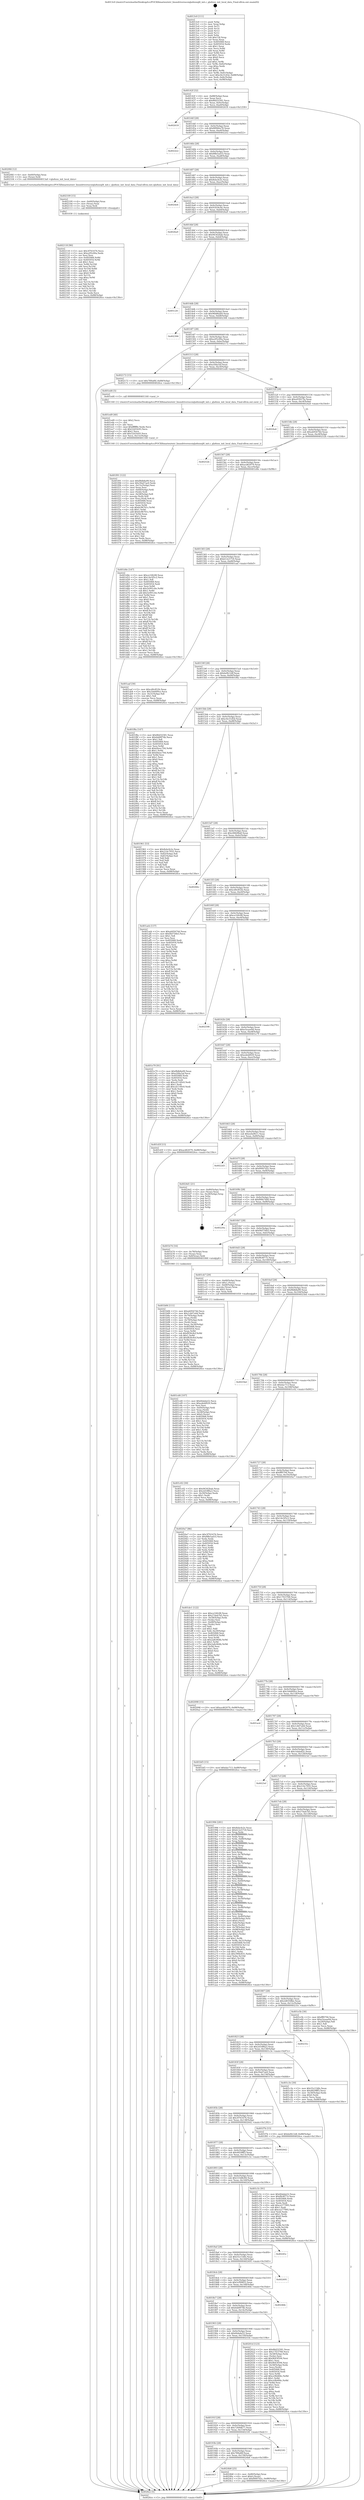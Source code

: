 digraph "0x4013c0" {
  label = "0x4013c0 (/mnt/c/Users/mathe/Desktop/tcc/POCII/binaries/extr_linuxdriversscsiqla4xxxql4_init.c_qla4xxx_init_local_data_Final-ollvm.out::main(0))"
  labelloc = "t"
  node[shape=record]

  Entry [label="",width=0.3,height=0.3,shape=circle,fillcolor=black,style=filled]
  "0x40142f" [label="{
     0x40142f [32]\l
     | [instrs]\l
     &nbsp;&nbsp;0x40142f \<+6\>: mov -0x88(%rbp),%eax\l
     &nbsp;&nbsp;0x401435 \<+2\>: mov %eax,%ecx\l
     &nbsp;&nbsp;0x401437 \<+6\>: sub $0x86d32581,%ecx\l
     &nbsp;&nbsp;0x40143d \<+6\>: mov %eax,-0x9c(%rbp)\l
     &nbsp;&nbsp;0x401443 \<+6\>: mov %ecx,-0xa0(%rbp)\l
     &nbsp;&nbsp;0x401449 \<+6\>: je 0000000000402618 \<main+0x1258\>\l
  }"]
  "0x402618" [label="{
     0x402618\l
  }", style=dashed]
  "0x40144f" [label="{
     0x40144f [28]\l
     | [instrs]\l
     &nbsp;&nbsp;0x40144f \<+5\>: jmp 0000000000401454 \<main+0x94\>\l
     &nbsp;&nbsp;0x401454 \<+6\>: mov -0x9c(%rbp),%eax\l
     &nbsp;&nbsp;0x40145a \<+5\>: sub $0x88966a78,%eax\l
     &nbsp;&nbsp;0x40145f \<+6\>: mov %eax,-0xa4(%rbp)\l
     &nbsp;&nbsp;0x401465 \<+6\>: je 00000000004022e2 \<main+0xf22\>\l
  }"]
  Exit [label="",width=0.3,height=0.3,shape=circle,fillcolor=black,style=filled,peripheries=2]
  "0x4022e2" [label="{
     0x4022e2\l
  }", style=dashed]
  "0x40146b" [label="{
     0x40146b [28]\l
     | [instrs]\l
     &nbsp;&nbsp;0x40146b \<+5\>: jmp 0000000000401470 \<main+0xb0\>\l
     &nbsp;&nbsp;0x401470 \<+6\>: mov -0x9c(%rbp),%eax\l
     &nbsp;&nbsp;0x401476 \<+5\>: sub $0x88b5ad33,%eax\l
     &nbsp;&nbsp;0x40147b \<+6\>: mov %eax,-0xa8(%rbp)\l
     &nbsp;&nbsp;0x401481 \<+6\>: je 00000000004020fd \<main+0xd3d\>\l
  }"]
  "0x401957" [label="{
     0x401957\l
  }", style=dashed]
  "0x4020fd" [label="{
     0x4020fd [12]\l
     | [instrs]\l
     &nbsp;&nbsp;0x4020fd \<+4\>: mov -0x60(%rbp),%rax\l
     &nbsp;&nbsp;0x402101 \<+3\>: mov (%rax),%rdi\l
     &nbsp;&nbsp;0x402104 \<+5\>: call 00000000004013a0 \<qla4xxx_init_local_data\>\l
     | [calls]\l
     &nbsp;&nbsp;0x4013a0 \{1\} (/mnt/c/Users/mathe/Desktop/tcc/POCII/binaries/extr_linuxdriversscsiqla4xxxql4_init.c_qla4xxx_init_local_data_Final-ollvm.out::qla4xxx_init_local_data)\l
  }"]
  "0x401487" [label="{
     0x401487 [28]\l
     | [instrs]\l
     &nbsp;&nbsp;0x401487 \<+5\>: jmp 000000000040148c \<main+0xcc\>\l
     &nbsp;&nbsp;0x40148c \<+6\>: mov -0x9c(%rbp),%eax\l
     &nbsp;&nbsp;0x401492 \<+5\>: sub $0x8ebcfe2e,%eax\l
     &nbsp;&nbsp;0x401497 \<+6\>: mov %eax,-0xac(%rbp)\l
     &nbsp;&nbsp;0x40149d \<+6\>: je 00000000004024e6 \<main+0x1126\>\l
  }"]
  "0x4024b8" [label="{
     0x4024b8 [25]\l
     | [instrs]\l
     &nbsp;&nbsp;0x4024b8 \<+4\>: mov -0x80(%rbp),%rax\l
     &nbsp;&nbsp;0x4024bc \<+6\>: movl $0x0,(%rax)\l
     &nbsp;&nbsp;0x4024c2 \<+10\>: movl $0xf0007d2c,-0x88(%rbp)\l
     &nbsp;&nbsp;0x4024cc \<+5\>: jmp 00000000004026ce \<main+0x130e\>\l
  }"]
  "0x4024e6" [label="{
     0x4024e6\l
  }", style=dashed]
  "0x4014a3" [label="{
     0x4014a3 [28]\l
     | [instrs]\l
     &nbsp;&nbsp;0x4014a3 \<+5\>: jmp 00000000004014a8 \<main+0xe8\>\l
     &nbsp;&nbsp;0x4014a8 \<+6\>: mov -0x9c(%rbp),%eax\l
     &nbsp;&nbsp;0x4014ae \<+5\>: sub $0x91834c4e,%eax\l
     &nbsp;&nbsp;0x4014b3 \<+6\>: mov %eax,-0xb0(%rbp)\l
     &nbsp;&nbsp;0x4014b9 \<+6\>: je 00000000004026a9 \<main+0x12e9\>\l
  }"]
  "0x40193b" [label="{
     0x40193b [28]\l
     | [instrs]\l
     &nbsp;&nbsp;0x40193b \<+5\>: jmp 0000000000401940 \<main+0x580\>\l
     &nbsp;&nbsp;0x401940 \<+6\>: mov -0x9c(%rbp),%eax\l
     &nbsp;&nbsp;0x401946 \<+5\>: sub $0x7f0faf6f,%eax\l
     &nbsp;&nbsp;0x40194b \<+6\>: mov %eax,-0x158(%rbp)\l
     &nbsp;&nbsp;0x401951 \<+6\>: je 00000000004024b8 \<main+0x10f8\>\l
  }"]
  "0x4026a9" [label="{
     0x4026a9\l
  }", style=dashed]
  "0x4014bf" [label="{
     0x4014bf [28]\l
     | [instrs]\l
     &nbsp;&nbsp;0x4014bf \<+5\>: jmp 00000000004014c4 \<main+0x104\>\l
     &nbsp;&nbsp;0x4014c4 \<+6\>: mov -0x9c(%rbp),%eax\l
     &nbsp;&nbsp;0x4014ca \<+5\>: sub $0x94342bab,%eax\l
     &nbsp;&nbsp;0x4014cf \<+6\>: mov %eax,-0xb4(%rbp)\l
     &nbsp;&nbsp;0x4014d5 \<+6\>: je 0000000000401c20 \<main+0x860\>\l
  }"]
  "0x402181" [label="{
     0x402181\l
  }", style=dashed]
  "0x401c20" [label="{
     0x401c20\l
  }", style=dashed]
  "0x4014db" [label="{
     0x4014db [28]\l
     | [instrs]\l
     &nbsp;&nbsp;0x4014db \<+5\>: jmp 00000000004014e0 \<main+0x120\>\l
     &nbsp;&nbsp;0x4014e0 \<+6\>: mov -0x9c(%rbp),%eax\l
     &nbsp;&nbsp;0x4014e6 \<+5\>: sub $0x96b86ab9,%eax\l
     &nbsp;&nbsp;0x4014eb \<+6\>: mov %eax,-0xb8(%rbp)\l
     &nbsp;&nbsp;0x4014f1 \<+6\>: je 0000000000402306 \<main+0xf46\>\l
  }"]
  "0x40191f" [label="{
     0x40191f [28]\l
     | [instrs]\l
     &nbsp;&nbsp;0x40191f \<+5\>: jmp 0000000000401924 \<main+0x564\>\l
     &nbsp;&nbsp;0x401924 \<+6\>: mov -0x9c(%rbp),%eax\l
     &nbsp;&nbsp;0x40192a \<+5\>: sub $0x7269db77,%eax\l
     &nbsp;&nbsp;0x40192f \<+6\>: mov %eax,-0x154(%rbp)\l
     &nbsp;&nbsp;0x401935 \<+6\>: je 0000000000402181 \<main+0xdc1\>\l
  }"]
  "0x402306" [label="{
     0x402306\l
  }", style=dashed]
  "0x4014f7" [label="{
     0x4014f7 [28]\l
     | [instrs]\l
     &nbsp;&nbsp;0x4014f7 \<+5\>: jmp 00000000004014fc \<main+0x13c\>\l
     &nbsp;&nbsp;0x4014fc \<+6\>: mov -0x9c(%rbp),%eax\l
     &nbsp;&nbsp;0x401502 \<+5\>: sub $0xa2f5c00a,%eax\l
     &nbsp;&nbsp;0x401507 \<+6\>: mov %eax,-0xbc(%rbp)\l
     &nbsp;&nbsp;0x40150d \<+6\>: je 0000000000402172 \<main+0xdb2\>\l
  }"]
  "0x40255b" [label="{
     0x40255b\l
  }", style=dashed]
  "0x402172" [label="{
     0x402172 [15]\l
     | [instrs]\l
     &nbsp;&nbsp;0x402172 \<+10\>: movl $0x7f0faf6f,-0x88(%rbp)\l
     &nbsp;&nbsp;0x40217c \<+5\>: jmp 00000000004026ce \<main+0x130e\>\l
  }"]
  "0x401513" [label="{
     0x401513 [28]\l
     | [instrs]\l
     &nbsp;&nbsp;0x401513 \<+5\>: jmp 0000000000401518 \<main+0x158\>\l
     &nbsp;&nbsp;0x401518 \<+6\>: mov -0x9c(%rbp),%eax\l
     &nbsp;&nbsp;0x40151e \<+5\>: sub $0xa5fda3af,%eax\l
     &nbsp;&nbsp;0x401523 \<+6\>: mov %eax,-0xc0(%rbp)\l
     &nbsp;&nbsp;0x401529 \<+6\>: je 0000000000401ed4 \<main+0xb14\>\l
  }"]
  "0x402118" [label="{
     0x402118 [90]\l
     | [instrs]\l
     &nbsp;&nbsp;0x402118 \<+5\>: mov $0x3f761676,%ecx\l
     &nbsp;&nbsp;0x40211d \<+5\>: mov $0xa2f5c00a,%edx\l
     &nbsp;&nbsp;0x402122 \<+2\>: xor %esi,%esi\l
     &nbsp;&nbsp;0x402124 \<+8\>: mov 0x405068,%r8d\l
     &nbsp;&nbsp;0x40212c \<+8\>: mov 0x405054,%r9d\l
     &nbsp;&nbsp;0x402134 \<+3\>: sub $0x1,%esi\l
     &nbsp;&nbsp;0x402137 \<+3\>: mov %r8d,%r10d\l
     &nbsp;&nbsp;0x40213a \<+3\>: add %esi,%r10d\l
     &nbsp;&nbsp;0x40213d \<+4\>: imul %r10d,%r8d\l
     &nbsp;&nbsp;0x402141 \<+4\>: and $0x1,%r8d\l
     &nbsp;&nbsp;0x402145 \<+4\>: cmp $0x0,%r8d\l
     &nbsp;&nbsp;0x402149 \<+4\>: sete %r11b\l
     &nbsp;&nbsp;0x40214d \<+4\>: cmp $0xa,%r9d\l
     &nbsp;&nbsp;0x402151 \<+3\>: setl %bl\l
     &nbsp;&nbsp;0x402154 \<+3\>: mov %r11b,%r14b\l
     &nbsp;&nbsp;0x402157 \<+3\>: and %bl,%r14b\l
     &nbsp;&nbsp;0x40215a \<+3\>: xor %bl,%r11b\l
     &nbsp;&nbsp;0x40215d \<+3\>: or %r11b,%r14b\l
     &nbsp;&nbsp;0x402160 \<+4\>: test $0x1,%r14b\l
     &nbsp;&nbsp;0x402164 \<+3\>: cmovne %edx,%ecx\l
     &nbsp;&nbsp;0x402167 \<+6\>: mov %ecx,-0x88(%rbp)\l
     &nbsp;&nbsp;0x40216d \<+5\>: jmp 00000000004026ce \<main+0x130e\>\l
  }"]
  "0x401ed4" [label="{
     0x401ed4 [5]\l
     | [instrs]\l
     &nbsp;&nbsp;0x401ed4 \<+5\>: call 0000000000401160 \<next_i\>\l
     | [calls]\l
     &nbsp;&nbsp;0x401160 \{1\} (/mnt/c/Users/mathe/Desktop/tcc/POCII/binaries/extr_linuxdriversscsiqla4xxxql4_init.c_qla4xxx_init_local_data_Final-ollvm.out::next_i)\l
  }"]
  "0x40152f" [label="{
     0x40152f [28]\l
     | [instrs]\l
     &nbsp;&nbsp;0x40152f \<+5\>: jmp 0000000000401534 \<main+0x174\>\l
     &nbsp;&nbsp;0x401534 \<+6\>: mov -0x9c(%rbp),%eax\l
     &nbsp;&nbsp;0x40153a \<+5\>: sub $0xa93927fa,%eax\l
     &nbsp;&nbsp;0x40153f \<+6\>: mov %eax,-0xc4(%rbp)\l
     &nbsp;&nbsp;0x401545 \<+6\>: je 00000000004024a4 \<main+0x10e4\>\l
  }"]
  "0x402109" [label="{
     0x402109 [15]\l
     | [instrs]\l
     &nbsp;&nbsp;0x402109 \<+4\>: mov -0x60(%rbp),%rax\l
     &nbsp;&nbsp;0x40210d \<+3\>: mov (%rax),%rax\l
     &nbsp;&nbsp;0x402110 \<+3\>: mov %rax,%rdi\l
     &nbsp;&nbsp;0x402113 \<+5\>: call 0000000000401030 \<free@plt\>\l
     | [calls]\l
     &nbsp;&nbsp;0x401030 \{1\} (unknown)\l
  }"]
  "0x4024a4" [label="{
     0x4024a4\l
  }", style=dashed]
  "0x40154b" [label="{
     0x40154b [28]\l
     | [instrs]\l
     &nbsp;&nbsp;0x40154b \<+5\>: jmp 0000000000401550 \<main+0x190\>\l
     &nbsp;&nbsp;0x401550 \<+6\>: mov -0x9c(%rbp),%eax\l
     &nbsp;&nbsp;0x401556 \<+5\>: sub $0xab95674d,%eax\l
     &nbsp;&nbsp;0x40155b \<+6\>: mov %eax,-0xc8(%rbp)\l
     &nbsp;&nbsp;0x401561 \<+6\>: je 000000000040252b \<main+0x116b\>\l
  }"]
  "0x401903" [label="{
     0x401903 [28]\l
     | [instrs]\l
     &nbsp;&nbsp;0x401903 \<+5\>: jmp 0000000000401908 \<main+0x548\>\l
     &nbsp;&nbsp;0x401908 \<+6\>: mov -0x9c(%rbp),%eax\l
     &nbsp;&nbsp;0x40190e \<+5\>: sub $0x6fabda52,%eax\l
     &nbsp;&nbsp;0x401913 \<+6\>: mov %eax,-0x150(%rbp)\l
     &nbsp;&nbsp;0x401919 \<+6\>: je 000000000040255b \<main+0x119b\>\l
  }"]
  "0x40252b" [label="{
     0x40252b\l
  }", style=dashed]
  "0x401567" [label="{
     0x401567 [28]\l
     | [instrs]\l
     &nbsp;&nbsp;0x401567 \<+5\>: jmp 000000000040156c \<main+0x1ac\>\l
     &nbsp;&nbsp;0x40156c \<+6\>: mov -0x9c(%rbp),%eax\l
     &nbsp;&nbsp;0x401572 \<+5\>: sub $0xacd62079,%eax\l
     &nbsp;&nbsp;0x401577 \<+6\>: mov %eax,-0xcc(%rbp)\l
     &nbsp;&nbsp;0x40157d \<+6\>: je 0000000000401d4e \<main+0x98e\>\l
  }"]
  "0x40201d" [label="{
     0x40201d [123]\l
     | [instrs]\l
     &nbsp;&nbsp;0x40201d \<+5\>: mov $0x86d32581,%eax\l
     &nbsp;&nbsp;0x402022 \<+5\>: mov $0x17f23768,%ecx\l
     &nbsp;&nbsp;0x402027 \<+4\>: mov -0x58(%rbp),%rdx\l
     &nbsp;&nbsp;0x40202b \<+2\>: mov (%rdx),%esi\l
     &nbsp;&nbsp;0x40202d \<+6\>: add $0x9643f594,%esi\l
     &nbsp;&nbsp;0x402033 \<+3\>: add $0x1,%esi\l
     &nbsp;&nbsp;0x402036 \<+6\>: sub $0x9643f594,%esi\l
     &nbsp;&nbsp;0x40203c \<+4\>: mov -0x58(%rbp),%rdx\l
     &nbsp;&nbsp;0x402040 \<+2\>: mov %esi,(%rdx)\l
     &nbsp;&nbsp;0x402042 \<+7\>: mov 0x405068,%esi\l
     &nbsp;&nbsp;0x402049 \<+7\>: mov 0x405054,%edi\l
     &nbsp;&nbsp;0x402050 \<+3\>: mov %esi,%r8d\l
     &nbsp;&nbsp;0x402053 \<+7\>: add $0xce9b484c,%r8d\l
     &nbsp;&nbsp;0x40205a \<+4\>: sub $0x1,%r8d\l
     &nbsp;&nbsp;0x40205e \<+7\>: sub $0xce9b484c,%r8d\l
     &nbsp;&nbsp;0x402065 \<+4\>: imul %r8d,%esi\l
     &nbsp;&nbsp;0x402069 \<+3\>: and $0x1,%esi\l
     &nbsp;&nbsp;0x40206c \<+3\>: cmp $0x0,%esi\l
     &nbsp;&nbsp;0x40206f \<+4\>: sete %r9b\l
     &nbsp;&nbsp;0x402073 \<+3\>: cmp $0xa,%edi\l
     &nbsp;&nbsp;0x402076 \<+4\>: setl %r10b\l
     &nbsp;&nbsp;0x40207a \<+3\>: mov %r9b,%r11b\l
     &nbsp;&nbsp;0x40207d \<+3\>: and %r10b,%r11b\l
     &nbsp;&nbsp;0x402080 \<+3\>: xor %r10b,%r9b\l
     &nbsp;&nbsp;0x402083 \<+3\>: or %r9b,%r11b\l
     &nbsp;&nbsp;0x402086 \<+4\>: test $0x1,%r11b\l
     &nbsp;&nbsp;0x40208a \<+3\>: cmovne %ecx,%eax\l
     &nbsp;&nbsp;0x40208d \<+6\>: mov %eax,-0x88(%rbp)\l
     &nbsp;&nbsp;0x402093 \<+5\>: jmp 00000000004026ce \<main+0x130e\>\l
  }"]
  "0x401d4e" [label="{
     0x401d4e [147]\l
     | [instrs]\l
     &nbsp;&nbsp;0x401d4e \<+5\>: mov $0xce16fc08,%eax\l
     &nbsp;&nbsp;0x401d53 \<+5\>: mov $0x14e5f5c2,%ecx\l
     &nbsp;&nbsp;0x401d58 \<+2\>: mov $0x1,%dl\l
     &nbsp;&nbsp;0x401d5a \<+7\>: mov 0x405068,%esi\l
     &nbsp;&nbsp;0x401d61 \<+7\>: mov 0x405054,%edi\l
     &nbsp;&nbsp;0x401d68 \<+3\>: mov %esi,%r8d\l
     &nbsp;&nbsp;0x401d6b \<+7\>: sub $0x5e991c6e,%r8d\l
     &nbsp;&nbsp;0x401d72 \<+4\>: sub $0x1,%r8d\l
     &nbsp;&nbsp;0x401d76 \<+7\>: add $0x5e991c6e,%r8d\l
     &nbsp;&nbsp;0x401d7d \<+4\>: imul %r8d,%esi\l
     &nbsp;&nbsp;0x401d81 \<+3\>: and $0x1,%esi\l
     &nbsp;&nbsp;0x401d84 \<+3\>: cmp $0x0,%esi\l
     &nbsp;&nbsp;0x401d87 \<+4\>: sete %r9b\l
     &nbsp;&nbsp;0x401d8b \<+3\>: cmp $0xa,%edi\l
     &nbsp;&nbsp;0x401d8e \<+4\>: setl %r10b\l
     &nbsp;&nbsp;0x401d92 \<+3\>: mov %r9b,%r11b\l
     &nbsp;&nbsp;0x401d95 \<+4\>: xor $0xff,%r11b\l
     &nbsp;&nbsp;0x401d99 \<+3\>: mov %r10b,%bl\l
     &nbsp;&nbsp;0x401d9c \<+3\>: xor $0xff,%bl\l
     &nbsp;&nbsp;0x401d9f \<+3\>: xor $0x1,%dl\l
     &nbsp;&nbsp;0x401da2 \<+3\>: mov %r11b,%r14b\l
     &nbsp;&nbsp;0x401da5 \<+4\>: and $0xff,%r14b\l
     &nbsp;&nbsp;0x401da9 \<+3\>: and %dl,%r9b\l
     &nbsp;&nbsp;0x401dac \<+3\>: mov %bl,%r15b\l
     &nbsp;&nbsp;0x401daf \<+4\>: and $0xff,%r15b\l
     &nbsp;&nbsp;0x401db3 \<+3\>: and %dl,%r10b\l
     &nbsp;&nbsp;0x401db6 \<+3\>: or %r9b,%r14b\l
     &nbsp;&nbsp;0x401db9 \<+3\>: or %r10b,%r15b\l
     &nbsp;&nbsp;0x401dbc \<+3\>: xor %r15b,%r14b\l
     &nbsp;&nbsp;0x401dbf \<+3\>: or %bl,%r11b\l
     &nbsp;&nbsp;0x401dc2 \<+4\>: xor $0xff,%r11b\l
     &nbsp;&nbsp;0x401dc6 \<+3\>: or $0x1,%dl\l
     &nbsp;&nbsp;0x401dc9 \<+3\>: and %dl,%r11b\l
     &nbsp;&nbsp;0x401dcc \<+3\>: or %r11b,%r14b\l
     &nbsp;&nbsp;0x401dcf \<+4\>: test $0x1,%r14b\l
     &nbsp;&nbsp;0x401dd3 \<+3\>: cmovne %ecx,%eax\l
     &nbsp;&nbsp;0x401dd6 \<+6\>: mov %eax,-0x88(%rbp)\l
     &nbsp;&nbsp;0x401ddc \<+5\>: jmp 00000000004026ce \<main+0x130e\>\l
  }"]
  "0x401583" [label="{
     0x401583 [28]\l
     | [instrs]\l
     &nbsp;&nbsp;0x401583 \<+5\>: jmp 0000000000401588 \<main+0x1c8\>\l
     &nbsp;&nbsp;0x401588 \<+6\>: mov -0x9c(%rbp),%eax\l
     &nbsp;&nbsp;0x40158e \<+5\>: sub $0xb12e5718,%eax\l
     &nbsp;&nbsp;0x401593 \<+6\>: mov %eax,-0xd0(%rbp)\l
     &nbsp;&nbsp;0x401599 \<+6\>: je 0000000000401aaf \<main+0x6ef\>\l
  }"]
  "0x4018e7" [label="{
     0x4018e7 [28]\l
     | [instrs]\l
     &nbsp;&nbsp;0x4018e7 \<+5\>: jmp 00000000004018ec \<main+0x52c\>\l
     &nbsp;&nbsp;0x4018ec \<+6\>: mov -0x9c(%rbp),%eax\l
     &nbsp;&nbsp;0x4018f2 \<+5\>: sub $0x6dd9f74b,%eax\l
     &nbsp;&nbsp;0x4018f7 \<+6\>: mov %eax,-0x14c(%rbp)\l
     &nbsp;&nbsp;0x4018fd \<+6\>: je 000000000040201d \<main+0xc5d\>\l
  }"]
  "0x401aaf" [label="{
     0x401aaf [30]\l
     | [instrs]\l
     &nbsp;&nbsp;0x401aaf \<+5\>: mov $0xcd0c852b,%eax\l
     &nbsp;&nbsp;0x401ab4 \<+5\>: mov $0x1b4d09ce,%ecx\l
     &nbsp;&nbsp;0x401ab9 \<+3\>: mov -0x31(%rbp),%dl\l
     &nbsp;&nbsp;0x401abc \<+3\>: test $0x1,%dl\l
     &nbsp;&nbsp;0x401abf \<+3\>: cmovne %ecx,%eax\l
     &nbsp;&nbsp;0x401ac2 \<+6\>: mov %eax,-0x88(%rbp)\l
     &nbsp;&nbsp;0x401ac8 \<+5\>: jmp 00000000004026ce \<main+0x130e\>\l
  }"]
  "0x40159f" [label="{
     0x40159f [28]\l
     | [instrs]\l
     &nbsp;&nbsp;0x40159f \<+5\>: jmp 00000000004015a4 \<main+0x1e4\>\l
     &nbsp;&nbsp;0x4015a4 \<+6\>: mov -0x9c(%rbp),%eax\l
     &nbsp;&nbsp;0x4015aa \<+5\>: sub $0xbefb12df,%eax\l
     &nbsp;&nbsp;0x4015af \<+6\>: mov %eax,-0xd4(%rbp)\l
     &nbsp;&nbsp;0x4015b5 \<+6\>: je 0000000000401f8a \<main+0xbca\>\l
  }"]
  "0x40246b" [label="{
     0x40246b\l
  }", style=dashed]
  "0x401f8a" [label="{
     0x401f8a [147]\l
     | [instrs]\l
     &nbsp;&nbsp;0x401f8a \<+5\>: mov $0x86d32581,%eax\l
     &nbsp;&nbsp;0x401f8f \<+5\>: mov $0x6dd9f74b,%ecx\l
     &nbsp;&nbsp;0x401f94 \<+2\>: mov $0x1,%dl\l
     &nbsp;&nbsp;0x401f96 \<+7\>: mov 0x405068,%esi\l
     &nbsp;&nbsp;0x401f9d \<+7\>: mov 0x405054,%edi\l
     &nbsp;&nbsp;0x401fa4 \<+3\>: mov %esi,%r8d\l
     &nbsp;&nbsp;0x401fa7 \<+7\>: sub $0x64eec704,%r8d\l
     &nbsp;&nbsp;0x401fae \<+4\>: sub $0x1,%r8d\l
     &nbsp;&nbsp;0x401fb2 \<+7\>: add $0x64eec704,%r8d\l
     &nbsp;&nbsp;0x401fb9 \<+4\>: imul %r8d,%esi\l
     &nbsp;&nbsp;0x401fbd \<+3\>: and $0x1,%esi\l
     &nbsp;&nbsp;0x401fc0 \<+3\>: cmp $0x0,%esi\l
     &nbsp;&nbsp;0x401fc3 \<+4\>: sete %r9b\l
     &nbsp;&nbsp;0x401fc7 \<+3\>: cmp $0xa,%edi\l
     &nbsp;&nbsp;0x401fca \<+4\>: setl %r10b\l
     &nbsp;&nbsp;0x401fce \<+3\>: mov %r9b,%r11b\l
     &nbsp;&nbsp;0x401fd1 \<+4\>: xor $0xff,%r11b\l
     &nbsp;&nbsp;0x401fd5 \<+3\>: mov %r10b,%bl\l
     &nbsp;&nbsp;0x401fd8 \<+3\>: xor $0xff,%bl\l
     &nbsp;&nbsp;0x401fdb \<+3\>: xor $0x1,%dl\l
     &nbsp;&nbsp;0x401fde \<+3\>: mov %r11b,%r14b\l
     &nbsp;&nbsp;0x401fe1 \<+4\>: and $0xff,%r14b\l
     &nbsp;&nbsp;0x401fe5 \<+3\>: and %dl,%r9b\l
     &nbsp;&nbsp;0x401fe8 \<+3\>: mov %bl,%r15b\l
     &nbsp;&nbsp;0x401feb \<+4\>: and $0xff,%r15b\l
     &nbsp;&nbsp;0x401fef \<+3\>: and %dl,%r10b\l
     &nbsp;&nbsp;0x401ff2 \<+3\>: or %r9b,%r14b\l
     &nbsp;&nbsp;0x401ff5 \<+3\>: or %r10b,%r15b\l
     &nbsp;&nbsp;0x401ff8 \<+3\>: xor %r15b,%r14b\l
     &nbsp;&nbsp;0x401ffb \<+3\>: or %bl,%r11b\l
     &nbsp;&nbsp;0x401ffe \<+4\>: xor $0xff,%r11b\l
     &nbsp;&nbsp;0x402002 \<+3\>: or $0x1,%dl\l
     &nbsp;&nbsp;0x402005 \<+3\>: and %dl,%r11b\l
     &nbsp;&nbsp;0x402008 \<+3\>: or %r11b,%r14b\l
     &nbsp;&nbsp;0x40200b \<+4\>: test $0x1,%r14b\l
     &nbsp;&nbsp;0x40200f \<+3\>: cmovne %ecx,%eax\l
     &nbsp;&nbsp;0x402012 \<+6\>: mov %eax,-0x88(%rbp)\l
     &nbsp;&nbsp;0x402018 \<+5\>: jmp 00000000004026ce \<main+0x130e\>\l
  }"]
  "0x4015bb" [label="{
     0x4015bb [28]\l
     | [instrs]\l
     &nbsp;&nbsp;0x4015bb \<+5\>: jmp 00000000004015c0 \<main+0x200\>\l
     &nbsp;&nbsp;0x4015c0 \<+6\>: mov -0x9c(%rbp),%eax\l
     &nbsp;&nbsp;0x4015c6 \<+5\>: sub $0xc0e31d5d,%eax\l
     &nbsp;&nbsp;0x4015cb \<+6\>: mov %eax,-0xd8(%rbp)\l
     &nbsp;&nbsp;0x4015d1 \<+6\>: je 0000000000401961 \<main+0x5a1\>\l
  }"]
  "0x4018cb" [label="{
     0x4018cb [28]\l
     | [instrs]\l
     &nbsp;&nbsp;0x4018cb \<+5\>: jmp 00000000004018d0 \<main+0x510\>\l
     &nbsp;&nbsp;0x4018d0 \<+6\>: mov -0x9c(%rbp),%eax\l
     &nbsp;&nbsp;0x4018d6 \<+5\>: sub $0x5cf99855,%eax\l
     &nbsp;&nbsp;0x4018db \<+6\>: mov %eax,-0x148(%rbp)\l
     &nbsp;&nbsp;0x4018e1 \<+6\>: je 000000000040246b \<main+0x10ab\>\l
  }"]
  "0x401961" [label="{
     0x401961 [53]\l
     | [instrs]\l
     &nbsp;&nbsp;0x401961 \<+5\>: mov $0x8ebcfe2e,%eax\l
     &nbsp;&nbsp;0x401966 \<+5\>: mov $0x214c7935,%ecx\l
     &nbsp;&nbsp;0x40196b \<+6\>: mov -0x82(%rbp),%dl\l
     &nbsp;&nbsp;0x401971 \<+7\>: mov -0x81(%rbp),%sil\l
     &nbsp;&nbsp;0x401978 \<+3\>: mov %dl,%dil\l
     &nbsp;&nbsp;0x40197b \<+3\>: and %sil,%dil\l
     &nbsp;&nbsp;0x40197e \<+3\>: xor %sil,%dl\l
     &nbsp;&nbsp;0x401981 \<+3\>: or %dl,%dil\l
     &nbsp;&nbsp;0x401984 \<+4\>: test $0x1,%dil\l
     &nbsp;&nbsp;0x401988 \<+3\>: cmovne %ecx,%eax\l
     &nbsp;&nbsp;0x40198b \<+6\>: mov %eax,-0x88(%rbp)\l
     &nbsp;&nbsp;0x401991 \<+5\>: jmp 00000000004026ce \<main+0x130e\>\l
  }"]
  "0x4015d7" [label="{
     0x4015d7 [28]\l
     | [instrs]\l
     &nbsp;&nbsp;0x4015d7 \<+5\>: jmp 00000000004015dc \<main+0x21c\>\l
     &nbsp;&nbsp;0x4015dc \<+6\>: mov -0x9c(%rbp),%eax\l
     &nbsp;&nbsp;0x4015e2 \<+5\>: sub $0xc84b98a8,%eax\l
     &nbsp;&nbsp;0x4015e7 \<+6\>: mov %eax,-0xdc(%rbp)\l
     &nbsp;&nbsp;0x4015ed \<+6\>: je 000000000040266c \<main+0x12ac\>\l
  }"]
  "0x4026ce" [label="{
     0x4026ce [5]\l
     | [instrs]\l
     &nbsp;&nbsp;0x4026ce \<+5\>: jmp 000000000040142f \<main+0x6f\>\l
  }"]
  "0x4013c0" [label="{
     0x4013c0 [111]\l
     | [instrs]\l
     &nbsp;&nbsp;0x4013c0 \<+1\>: push %rbp\l
     &nbsp;&nbsp;0x4013c1 \<+3\>: mov %rsp,%rbp\l
     &nbsp;&nbsp;0x4013c4 \<+2\>: push %r15\l
     &nbsp;&nbsp;0x4013c6 \<+2\>: push %r14\l
     &nbsp;&nbsp;0x4013c8 \<+2\>: push %r13\l
     &nbsp;&nbsp;0x4013ca \<+2\>: push %r12\l
     &nbsp;&nbsp;0x4013cc \<+1\>: push %rbx\l
     &nbsp;&nbsp;0x4013cd \<+7\>: sub $0x158,%rsp\l
     &nbsp;&nbsp;0x4013d4 \<+2\>: xor %eax,%eax\l
     &nbsp;&nbsp;0x4013d6 \<+7\>: mov 0x405068,%ecx\l
     &nbsp;&nbsp;0x4013dd \<+7\>: mov 0x405054,%edx\l
     &nbsp;&nbsp;0x4013e4 \<+3\>: sub $0x1,%eax\l
     &nbsp;&nbsp;0x4013e7 \<+3\>: mov %ecx,%r8d\l
     &nbsp;&nbsp;0x4013ea \<+3\>: add %eax,%r8d\l
     &nbsp;&nbsp;0x4013ed \<+4\>: imul %r8d,%ecx\l
     &nbsp;&nbsp;0x4013f1 \<+3\>: and $0x1,%ecx\l
     &nbsp;&nbsp;0x4013f4 \<+3\>: cmp $0x0,%ecx\l
     &nbsp;&nbsp;0x4013f7 \<+4\>: sete %r9b\l
     &nbsp;&nbsp;0x4013fb \<+4\>: and $0x1,%r9b\l
     &nbsp;&nbsp;0x4013ff \<+7\>: mov %r9b,-0x82(%rbp)\l
     &nbsp;&nbsp;0x401406 \<+3\>: cmp $0xa,%edx\l
     &nbsp;&nbsp;0x401409 \<+4\>: setl %r9b\l
     &nbsp;&nbsp;0x40140d \<+4\>: and $0x1,%r9b\l
     &nbsp;&nbsp;0x401411 \<+7\>: mov %r9b,-0x81(%rbp)\l
     &nbsp;&nbsp;0x401418 \<+10\>: movl $0xc0e31d5d,-0x88(%rbp)\l
     &nbsp;&nbsp;0x401422 \<+6\>: mov %edi,-0x8c(%rbp)\l
     &nbsp;&nbsp;0x401428 \<+7\>: mov %rsi,-0x98(%rbp)\l
  }"]
  "0x402495" [label="{
     0x402495\l
  }", style=dashed]
  "0x40266c" [label="{
     0x40266c\l
  }", style=dashed]
  "0x4015f3" [label="{
     0x4015f3 [28]\l
     | [instrs]\l
     &nbsp;&nbsp;0x4015f3 \<+5\>: jmp 00000000004015f8 \<main+0x238\>\l
     &nbsp;&nbsp;0x4015f8 \<+6\>: mov -0x9c(%rbp),%eax\l
     &nbsp;&nbsp;0x4015fe \<+5\>: sub $0xcd0c852b,%eax\l
     &nbsp;&nbsp;0x401603 \<+6\>: mov %eax,-0xe0(%rbp)\l
     &nbsp;&nbsp;0x401609 \<+6\>: je 0000000000401aeb \<main+0x72b\>\l
  }"]
  "0x4018af" [label="{
     0x4018af [28]\l
     | [instrs]\l
     &nbsp;&nbsp;0x4018af \<+5\>: jmp 00000000004018b4 \<main+0x4f4\>\l
     &nbsp;&nbsp;0x4018b4 \<+6\>: mov -0x9c(%rbp),%eax\l
     &nbsp;&nbsp;0x4018ba \<+5\>: sub $0x55c154fe,%eax\l
     &nbsp;&nbsp;0x4018bf \<+6\>: mov %eax,-0x144(%rbp)\l
     &nbsp;&nbsp;0x4018c5 \<+6\>: je 0000000000402495 \<main+0x10d5\>\l
  }"]
  "0x401aeb" [label="{
     0x401aeb [137]\l
     | [instrs]\l
     &nbsp;&nbsp;0x401aeb \<+5\>: mov $0xab95674d,%eax\l
     &nbsp;&nbsp;0x401af0 \<+5\>: mov $0xf4d756b3,%ecx\l
     &nbsp;&nbsp;0x401af5 \<+2\>: mov $0x1,%dl\l
     &nbsp;&nbsp;0x401af7 \<+2\>: xor %esi,%esi\l
     &nbsp;&nbsp;0x401af9 \<+7\>: mov 0x405068,%edi\l
     &nbsp;&nbsp;0x401b00 \<+8\>: mov 0x405054,%r8d\l
     &nbsp;&nbsp;0x401b08 \<+3\>: sub $0x1,%esi\l
     &nbsp;&nbsp;0x401b0b \<+3\>: mov %edi,%r9d\l
     &nbsp;&nbsp;0x401b0e \<+3\>: add %esi,%r9d\l
     &nbsp;&nbsp;0x401b11 \<+4\>: imul %r9d,%edi\l
     &nbsp;&nbsp;0x401b15 \<+3\>: and $0x1,%edi\l
     &nbsp;&nbsp;0x401b18 \<+3\>: cmp $0x0,%edi\l
     &nbsp;&nbsp;0x401b1b \<+4\>: sete %r10b\l
     &nbsp;&nbsp;0x401b1f \<+4\>: cmp $0xa,%r8d\l
     &nbsp;&nbsp;0x401b23 \<+4\>: setl %r11b\l
     &nbsp;&nbsp;0x401b27 \<+3\>: mov %r10b,%bl\l
     &nbsp;&nbsp;0x401b2a \<+3\>: xor $0xff,%bl\l
     &nbsp;&nbsp;0x401b2d \<+3\>: mov %r11b,%r14b\l
     &nbsp;&nbsp;0x401b30 \<+4\>: xor $0xff,%r14b\l
     &nbsp;&nbsp;0x401b34 \<+3\>: xor $0x0,%dl\l
     &nbsp;&nbsp;0x401b37 \<+3\>: mov %bl,%r15b\l
     &nbsp;&nbsp;0x401b3a \<+4\>: and $0x0,%r15b\l
     &nbsp;&nbsp;0x401b3e \<+3\>: and %dl,%r10b\l
     &nbsp;&nbsp;0x401b41 \<+3\>: mov %r14b,%r12b\l
     &nbsp;&nbsp;0x401b44 \<+4\>: and $0x0,%r12b\l
     &nbsp;&nbsp;0x401b48 \<+3\>: and %dl,%r11b\l
     &nbsp;&nbsp;0x401b4b \<+3\>: or %r10b,%r15b\l
     &nbsp;&nbsp;0x401b4e \<+3\>: or %r11b,%r12b\l
     &nbsp;&nbsp;0x401b51 \<+3\>: xor %r12b,%r15b\l
     &nbsp;&nbsp;0x401b54 \<+3\>: or %r14b,%bl\l
     &nbsp;&nbsp;0x401b57 \<+3\>: xor $0xff,%bl\l
     &nbsp;&nbsp;0x401b5a \<+3\>: or $0x0,%dl\l
     &nbsp;&nbsp;0x401b5d \<+2\>: and %dl,%bl\l
     &nbsp;&nbsp;0x401b5f \<+3\>: or %bl,%r15b\l
     &nbsp;&nbsp;0x401b62 \<+4\>: test $0x1,%r15b\l
     &nbsp;&nbsp;0x401b66 \<+3\>: cmovne %ecx,%eax\l
     &nbsp;&nbsp;0x401b69 \<+6\>: mov %eax,-0x88(%rbp)\l
     &nbsp;&nbsp;0x401b6f \<+5\>: jmp 00000000004026ce \<main+0x130e\>\l
  }"]
  "0x40160f" [label="{
     0x40160f [28]\l
     | [instrs]\l
     &nbsp;&nbsp;0x40160f \<+5\>: jmp 0000000000401614 \<main+0x254\>\l
     &nbsp;&nbsp;0x401614 \<+6\>: mov -0x9c(%rbp),%eax\l
     &nbsp;&nbsp;0x40161a \<+5\>: sub $0xce16fc08,%eax\l
     &nbsp;&nbsp;0x40161f \<+6\>: mov %eax,-0xe4(%rbp)\l
     &nbsp;&nbsp;0x401625 \<+6\>: je 0000000000402598 \<main+0x11d8\>\l
  }"]
  "0x40245c" [label="{
     0x40245c\l
  }", style=dashed]
  "0x402598" [label="{
     0x402598\l
  }", style=dashed]
  "0x40162b" [label="{
     0x40162b [28]\l
     | [instrs]\l
     &nbsp;&nbsp;0x40162b \<+5\>: jmp 0000000000401630 \<main+0x270\>\l
     &nbsp;&nbsp;0x401630 \<+6\>: mov -0x9c(%rbp),%eax\l
     &nbsp;&nbsp;0x401636 \<+5\>: sub $0xe5eaae0d,%eax\l
     &nbsp;&nbsp;0x40163b \<+6\>: mov %eax,-0xe8(%rbp)\l
     &nbsp;&nbsp;0x401641 \<+6\>: je 0000000000401e79 \<main+0xab9\>\l
  }"]
  "0x401f01" [label="{
     0x401f01 [122]\l
     | [instrs]\l
     &nbsp;&nbsp;0x401f01 \<+5\>: mov $0xf8db8a99,%ecx\l
     &nbsp;&nbsp;0x401f06 \<+5\>: mov $0x39a07ae0,%edx\l
     &nbsp;&nbsp;0x401f0b \<+6\>: mov -0x15c(%rbp),%esi\l
     &nbsp;&nbsp;0x401f11 \<+3\>: imul %eax,%esi\l
     &nbsp;&nbsp;0x401f14 \<+4\>: mov -0x60(%rbp),%rdi\l
     &nbsp;&nbsp;0x401f18 \<+3\>: mov (%rdi),%rdi\l
     &nbsp;&nbsp;0x401f1b \<+4\>: mov -0x58(%rbp),%r8\l
     &nbsp;&nbsp;0x401f1f \<+3\>: movslq (%r8),%r8\l
     &nbsp;&nbsp;0x401f22 \<+4\>: mov %esi,(%rdi,%r8,4)\l
     &nbsp;&nbsp;0x401f26 \<+7\>: mov 0x405068,%eax\l
     &nbsp;&nbsp;0x401f2d \<+7\>: mov 0x405054,%esi\l
     &nbsp;&nbsp;0x401f34 \<+3\>: mov %eax,%r9d\l
     &nbsp;&nbsp;0x401f37 \<+7\>: sub $0x6c96761c,%r9d\l
     &nbsp;&nbsp;0x401f3e \<+4\>: sub $0x1,%r9d\l
     &nbsp;&nbsp;0x401f42 \<+7\>: add $0x6c96761c,%r9d\l
     &nbsp;&nbsp;0x401f49 \<+4\>: imul %r9d,%eax\l
     &nbsp;&nbsp;0x401f4d \<+3\>: and $0x1,%eax\l
     &nbsp;&nbsp;0x401f50 \<+3\>: cmp $0x0,%eax\l
     &nbsp;&nbsp;0x401f53 \<+4\>: sete %r10b\l
     &nbsp;&nbsp;0x401f57 \<+3\>: cmp $0xa,%esi\l
     &nbsp;&nbsp;0x401f5a \<+4\>: setl %r11b\l
     &nbsp;&nbsp;0x401f5e \<+3\>: mov %r10b,%bl\l
     &nbsp;&nbsp;0x401f61 \<+3\>: and %r11b,%bl\l
     &nbsp;&nbsp;0x401f64 \<+3\>: xor %r11b,%r10b\l
     &nbsp;&nbsp;0x401f67 \<+3\>: or %r10b,%bl\l
     &nbsp;&nbsp;0x401f6a \<+3\>: test $0x1,%bl\l
     &nbsp;&nbsp;0x401f6d \<+3\>: cmovne %edx,%ecx\l
     &nbsp;&nbsp;0x401f70 \<+6\>: mov %ecx,-0x88(%rbp)\l
     &nbsp;&nbsp;0x401f76 \<+5\>: jmp 00000000004026ce \<main+0x130e\>\l
  }"]
  "0x401e79" [label="{
     0x401e79 [91]\l
     | [instrs]\l
     &nbsp;&nbsp;0x401e79 \<+5\>: mov $0xf8db8a99,%eax\l
     &nbsp;&nbsp;0x401e7e \<+5\>: mov $0xa5fda3af,%ecx\l
     &nbsp;&nbsp;0x401e83 \<+7\>: mov 0x405068,%edx\l
     &nbsp;&nbsp;0x401e8a \<+7\>: mov 0x405054,%esi\l
     &nbsp;&nbsp;0x401e91 \<+2\>: mov %edx,%edi\l
     &nbsp;&nbsp;0x401e93 \<+6\>: sub $0xcd1149c0,%edi\l
     &nbsp;&nbsp;0x401e99 \<+3\>: sub $0x1,%edi\l
     &nbsp;&nbsp;0x401e9c \<+6\>: add $0xcd1149c0,%edi\l
     &nbsp;&nbsp;0x401ea2 \<+3\>: imul %edi,%edx\l
     &nbsp;&nbsp;0x401ea5 \<+3\>: and $0x1,%edx\l
     &nbsp;&nbsp;0x401ea8 \<+3\>: cmp $0x0,%edx\l
     &nbsp;&nbsp;0x401eab \<+4\>: sete %r8b\l
     &nbsp;&nbsp;0x401eaf \<+3\>: cmp $0xa,%esi\l
     &nbsp;&nbsp;0x401eb2 \<+4\>: setl %r9b\l
     &nbsp;&nbsp;0x401eb6 \<+3\>: mov %r8b,%r10b\l
     &nbsp;&nbsp;0x401eb9 \<+3\>: and %r9b,%r10b\l
     &nbsp;&nbsp;0x401ebc \<+3\>: xor %r9b,%r8b\l
     &nbsp;&nbsp;0x401ebf \<+3\>: or %r8b,%r10b\l
     &nbsp;&nbsp;0x401ec2 \<+4\>: test $0x1,%r10b\l
     &nbsp;&nbsp;0x401ec6 \<+3\>: cmovne %ecx,%eax\l
     &nbsp;&nbsp;0x401ec9 \<+6\>: mov %eax,-0x88(%rbp)\l
     &nbsp;&nbsp;0x401ecf \<+5\>: jmp 00000000004026ce \<main+0x130e\>\l
  }"]
  "0x401647" [label="{
     0x401647 [28]\l
     | [instrs]\l
     &nbsp;&nbsp;0x401647 \<+5\>: jmp 000000000040164c \<main+0x28c\>\l
     &nbsp;&nbsp;0x40164c \<+6\>: mov -0x9c(%rbp),%eax\l
     &nbsp;&nbsp;0x401652 \<+5\>: sub $0xedebf029,%eax\l
     &nbsp;&nbsp;0x401657 \<+6\>: mov %eax,-0xec(%rbp)\l
     &nbsp;&nbsp;0x40165d \<+6\>: je 0000000000401d3f \<main+0x97f\>\l
  }"]
  "0x401ed9" [label="{
     0x401ed9 [40]\l
     | [instrs]\l
     &nbsp;&nbsp;0x401ed9 \<+5\>: mov $0x2,%ecx\l
     &nbsp;&nbsp;0x401ede \<+1\>: cltd\l
     &nbsp;&nbsp;0x401edf \<+2\>: idiv %ecx\l
     &nbsp;&nbsp;0x401ee1 \<+6\>: imul $0xfffffffe,%edx,%ecx\l
     &nbsp;&nbsp;0x401ee7 \<+6\>: sub $0x52d1fe93,%ecx\l
     &nbsp;&nbsp;0x401eed \<+3\>: add $0x1,%ecx\l
     &nbsp;&nbsp;0x401ef0 \<+6\>: add $0x52d1fe93,%ecx\l
     &nbsp;&nbsp;0x401ef6 \<+6\>: mov %ecx,-0x15c(%rbp)\l
     &nbsp;&nbsp;0x401efc \<+5\>: call 0000000000401160 \<next_i\>\l
     | [calls]\l
     &nbsp;&nbsp;0x401160 \{1\} (/mnt/c/Users/mathe/Desktop/tcc/POCII/binaries/extr_linuxdriversscsiqla4xxxql4_init.c_qla4xxx_init_local_data_Final-ollvm.out::next_i)\l
  }"]
  "0x401d3f" [label="{
     0x401d3f [15]\l
     | [instrs]\l
     &nbsp;&nbsp;0x401d3f \<+10\>: movl $0xacd62079,-0x88(%rbp)\l
     &nbsp;&nbsp;0x401d49 \<+5\>: jmp 00000000004026ce \<main+0x130e\>\l
  }"]
  "0x401663" [label="{
     0x401663 [28]\l
     | [instrs]\l
     &nbsp;&nbsp;0x401663 \<+5\>: jmp 0000000000401668 \<main+0x2a8\>\l
     &nbsp;&nbsp;0x401668 \<+6\>: mov -0x9c(%rbp),%eax\l
     &nbsp;&nbsp;0x40166e \<+5\>: sub $0xeefa9611,%eax\l
     &nbsp;&nbsp;0x401673 \<+6\>: mov %eax,-0xf0(%rbp)\l
     &nbsp;&nbsp;0x401679 \<+6\>: je 00000000004022d3 \<main+0xf13\>\l
  }"]
  "0x401cd4" [label="{
     0x401cd4 [107]\l
     | [instrs]\l
     &nbsp;&nbsp;0x401cd4 \<+5\>: mov $0x6fabda52,%ecx\l
     &nbsp;&nbsp;0x401cd9 \<+5\>: mov $0xedebf029,%edx\l
     &nbsp;&nbsp;0x401cde \<+2\>: xor %esi,%esi\l
     &nbsp;&nbsp;0x401ce0 \<+4\>: mov -0x60(%rbp),%rdi\l
     &nbsp;&nbsp;0x401ce4 \<+3\>: mov %rax,(%rdi)\l
     &nbsp;&nbsp;0x401ce7 \<+4\>: mov -0x58(%rbp),%rax\l
     &nbsp;&nbsp;0x401ceb \<+6\>: movl $0x0,(%rax)\l
     &nbsp;&nbsp;0x401cf1 \<+8\>: mov 0x405068,%r8d\l
     &nbsp;&nbsp;0x401cf9 \<+8\>: mov 0x405054,%r9d\l
     &nbsp;&nbsp;0x401d01 \<+3\>: sub $0x1,%esi\l
     &nbsp;&nbsp;0x401d04 \<+3\>: mov %r8d,%r10d\l
     &nbsp;&nbsp;0x401d07 \<+3\>: add %esi,%r10d\l
     &nbsp;&nbsp;0x401d0a \<+4\>: imul %r10d,%r8d\l
     &nbsp;&nbsp;0x401d0e \<+4\>: and $0x1,%r8d\l
     &nbsp;&nbsp;0x401d12 \<+4\>: cmp $0x0,%r8d\l
     &nbsp;&nbsp;0x401d16 \<+4\>: sete %r11b\l
     &nbsp;&nbsp;0x401d1a \<+4\>: cmp $0xa,%r9d\l
     &nbsp;&nbsp;0x401d1e \<+3\>: setl %bl\l
     &nbsp;&nbsp;0x401d21 \<+3\>: mov %r11b,%r14b\l
     &nbsp;&nbsp;0x401d24 \<+3\>: and %bl,%r14b\l
     &nbsp;&nbsp;0x401d27 \<+3\>: xor %bl,%r11b\l
     &nbsp;&nbsp;0x401d2a \<+3\>: or %r11b,%r14b\l
     &nbsp;&nbsp;0x401d2d \<+4\>: test $0x1,%r14b\l
     &nbsp;&nbsp;0x401d31 \<+3\>: cmovne %edx,%ecx\l
     &nbsp;&nbsp;0x401d34 \<+6\>: mov %ecx,-0x88(%rbp)\l
     &nbsp;&nbsp;0x401d3a \<+5\>: jmp 00000000004026ce \<main+0x130e\>\l
  }"]
  "0x4022d3" [label="{
     0x4022d3\l
  }", style=dashed]
  "0x40167f" [label="{
     0x40167f [28]\l
     | [instrs]\l
     &nbsp;&nbsp;0x40167f \<+5\>: jmp 0000000000401684 \<main+0x2c4\>\l
     &nbsp;&nbsp;0x401684 \<+6\>: mov -0x9c(%rbp),%eax\l
     &nbsp;&nbsp;0x40168a \<+5\>: sub $0xf0007d2c,%eax\l
     &nbsp;&nbsp;0x40168f \<+6\>: mov %eax,-0xf4(%rbp)\l
     &nbsp;&nbsp;0x401695 \<+6\>: je 00000000004024d1 \<main+0x1111\>\l
  }"]
  "0x401893" [label="{
     0x401893 [28]\l
     | [instrs]\l
     &nbsp;&nbsp;0x401893 \<+5\>: jmp 0000000000401898 \<main+0x4d8\>\l
     &nbsp;&nbsp;0x401898 \<+6\>: mov -0x9c(%rbp),%eax\l
     &nbsp;&nbsp;0x40189e \<+5\>: sub $0x533d8c84,%eax\l
     &nbsp;&nbsp;0x4018a3 \<+6\>: mov %eax,-0x140(%rbp)\l
     &nbsp;&nbsp;0x4018a9 \<+6\>: je 000000000040245c \<main+0x109c\>\l
  }"]
  "0x4024d1" [label="{
     0x4024d1 [21]\l
     | [instrs]\l
     &nbsp;&nbsp;0x4024d1 \<+4\>: mov -0x80(%rbp),%rax\l
     &nbsp;&nbsp;0x4024d5 \<+2\>: mov (%rax),%eax\l
     &nbsp;&nbsp;0x4024d7 \<+4\>: lea -0x28(%rbp),%rsp\l
     &nbsp;&nbsp;0x4024db \<+1\>: pop %rbx\l
     &nbsp;&nbsp;0x4024dc \<+2\>: pop %r12\l
     &nbsp;&nbsp;0x4024de \<+2\>: pop %r13\l
     &nbsp;&nbsp;0x4024e0 \<+2\>: pop %r14\l
     &nbsp;&nbsp;0x4024e2 \<+2\>: pop %r15\l
     &nbsp;&nbsp;0x4024e4 \<+1\>: pop %rbp\l
     &nbsp;&nbsp;0x4024e5 \<+1\>: ret\l
  }"]
  "0x40169b" [label="{
     0x40169b [28]\l
     | [instrs]\l
     &nbsp;&nbsp;0x40169b \<+5\>: jmp 00000000004016a0 \<main+0x2e0\>\l
     &nbsp;&nbsp;0x4016a0 \<+6\>: mov -0x9c(%rbp),%eax\l
     &nbsp;&nbsp;0x4016a6 \<+5\>: sub $0xf06b7440,%eax\l
     &nbsp;&nbsp;0x4016ab \<+6\>: mov %eax,-0xf8(%rbp)\l
     &nbsp;&nbsp;0x4016b1 \<+6\>: je 000000000040220a \<main+0xe4a\>\l
  }"]
  "0x401c5c" [label="{
     0x401c5c [91]\l
     | [instrs]\l
     &nbsp;&nbsp;0x401c5c \<+5\>: mov $0x6fabda52,%eax\l
     &nbsp;&nbsp;0x401c61 \<+5\>: mov $0xf8c8f77e,%ecx\l
     &nbsp;&nbsp;0x401c66 \<+7\>: mov 0x405068,%edx\l
     &nbsp;&nbsp;0x401c6d \<+7\>: mov 0x405054,%esi\l
     &nbsp;&nbsp;0x401c74 \<+2\>: mov %edx,%edi\l
     &nbsp;&nbsp;0x401c76 \<+6\>: add $0xce277995,%edi\l
     &nbsp;&nbsp;0x401c7c \<+3\>: sub $0x1,%edi\l
     &nbsp;&nbsp;0x401c7f \<+6\>: sub $0xce277995,%edi\l
     &nbsp;&nbsp;0x401c85 \<+3\>: imul %edi,%edx\l
     &nbsp;&nbsp;0x401c88 \<+3\>: and $0x1,%edx\l
     &nbsp;&nbsp;0x401c8b \<+3\>: cmp $0x0,%edx\l
     &nbsp;&nbsp;0x401c8e \<+4\>: sete %r8b\l
     &nbsp;&nbsp;0x401c92 \<+3\>: cmp $0xa,%esi\l
     &nbsp;&nbsp;0x401c95 \<+4\>: setl %r9b\l
     &nbsp;&nbsp;0x401c99 \<+3\>: mov %r8b,%r10b\l
     &nbsp;&nbsp;0x401c9c \<+3\>: and %r9b,%r10b\l
     &nbsp;&nbsp;0x401c9f \<+3\>: xor %r9b,%r8b\l
     &nbsp;&nbsp;0x401ca2 \<+3\>: or %r8b,%r10b\l
     &nbsp;&nbsp;0x401ca5 \<+4\>: test $0x1,%r10b\l
     &nbsp;&nbsp;0x401ca9 \<+3\>: cmovne %ecx,%eax\l
     &nbsp;&nbsp;0x401cac \<+6\>: mov %eax,-0x88(%rbp)\l
     &nbsp;&nbsp;0x401cb2 \<+5\>: jmp 00000000004026ce \<main+0x130e\>\l
  }"]
  "0x40220a" [label="{
     0x40220a\l
  }", style=dashed]
  "0x4016b7" [label="{
     0x4016b7 [28]\l
     | [instrs]\l
     &nbsp;&nbsp;0x4016b7 \<+5\>: jmp 00000000004016bc \<main+0x2fc\>\l
     &nbsp;&nbsp;0x4016bc \<+6\>: mov -0x9c(%rbp),%eax\l
     &nbsp;&nbsp;0x4016c2 \<+5\>: sub $0xf4d756b3,%eax\l
     &nbsp;&nbsp;0x4016c7 \<+6\>: mov %eax,-0xfc(%rbp)\l
     &nbsp;&nbsp;0x4016cd \<+6\>: je 0000000000401b74 \<main+0x7b4\>\l
  }"]
  "0x401877" [label="{
     0x401877 [28]\l
     | [instrs]\l
     &nbsp;&nbsp;0x401877 \<+5\>: jmp 000000000040187c \<main+0x4bc\>\l
     &nbsp;&nbsp;0x40187c \<+6\>: mov -0x9c(%rbp),%eax\l
     &nbsp;&nbsp;0x401882 \<+5\>: sub $0x4829fff3,%eax\l
     &nbsp;&nbsp;0x401887 \<+6\>: mov %eax,-0x13c(%rbp)\l
     &nbsp;&nbsp;0x40188d \<+6\>: je 0000000000401c5c \<main+0x89c\>\l
  }"]
  "0x401b74" [label="{
     0x401b74 [16]\l
     | [instrs]\l
     &nbsp;&nbsp;0x401b74 \<+4\>: mov -0x78(%rbp),%rax\l
     &nbsp;&nbsp;0x401b78 \<+3\>: mov (%rax),%rax\l
     &nbsp;&nbsp;0x401b7b \<+4\>: mov 0x8(%rax),%rdi\l
     &nbsp;&nbsp;0x401b7f \<+5\>: call 0000000000401060 \<atoi@plt\>\l
     | [calls]\l
     &nbsp;&nbsp;0x401060 \{1\} (unknown)\l
  }"]
  "0x4016d3" [label="{
     0x4016d3 [28]\l
     | [instrs]\l
     &nbsp;&nbsp;0x4016d3 \<+5\>: jmp 00000000004016d8 \<main+0x318\>\l
     &nbsp;&nbsp;0x4016d8 \<+6\>: mov -0x9c(%rbp),%eax\l
     &nbsp;&nbsp;0x4016de \<+5\>: sub $0xf8c8f77e,%eax\l
     &nbsp;&nbsp;0x4016e3 \<+6\>: mov %eax,-0x100(%rbp)\l
     &nbsp;&nbsp;0x4016e9 \<+6\>: je 0000000000401cb7 \<main+0x8f7\>\l
  }"]
  "0x402642" [label="{
     0x402642\l
  }", style=dashed]
  "0x401cb7" [label="{
     0x401cb7 [29]\l
     | [instrs]\l
     &nbsp;&nbsp;0x401cb7 \<+4\>: mov -0x68(%rbp),%rax\l
     &nbsp;&nbsp;0x401cbb \<+6\>: movl $0x1,(%rax)\l
     &nbsp;&nbsp;0x401cc1 \<+4\>: mov -0x68(%rbp),%rax\l
     &nbsp;&nbsp;0x401cc5 \<+3\>: movslq (%rax),%rax\l
     &nbsp;&nbsp;0x401cc8 \<+4\>: shl $0x2,%rax\l
     &nbsp;&nbsp;0x401ccc \<+3\>: mov %rax,%rdi\l
     &nbsp;&nbsp;0x401ccf \<+5\>: call 0000000000401050 \<malloc@plt\>\l
     | [calls]\l
     &nbsp;&nbsp;0x401050 \{1\} (unknown)\l
  }"]
  "0x4016ef" [label="{
     0x4016ef [28]\l
     | [instrs]\l
     &nbsp;&nbsp;0x4016ef \<+5\>: jmp 00000000004016f4 \<main+0x334\>\l
     &nbsp;&nbsp;0x4016f4 \<+6\>: mov -0x9c(%rbp),%eax\l
     &nbsp;&nbsp;0x4016fa \<+5\>: sub $0xf8db8a99,%eax\l
     &nbsp;&nbsp;0x4016ff \<+6\>: mov %eax,-0x104(%rbp)\l
     &nbsp;&nbsp;0x401705 \<+6\>: je 00000000004025bd \<main+0x11fd\>\l
  }"]
  "0x40185b" [label="{
     0x40185b [28]\l
     | [instrs]\l
     &nbsp;&nbsp;0x40185b \<+5\>: jmp 0000000000401860 \<main+0x4a0\>\l
     &nbsp;&nbsp;0x401860 \<+6\>: mov -0x9c(%rbp),%eax\l
     &nbsp;&nbsp;0x401866 \<+5\>: sub $0x3f761676,%eax\l
     &nbsp;&nbsp;0x40186b \<+6\>: mov %eax,-0x138(%rbp)\l
     &nbsp;&nbsp;0x401871 \<+6\>: je 0000000000402642 \<main+0x1282\>\l
  }"]
  "0x4025bd" [label="{
     0x4025bd\l
  }", style=dashed]
  "0x40170b" [label="{
     0x40170b [28]\l
     | [instrs]\l
     &nbsp;&nbsp;0x40170b \<+5\>: jmp 0000000000401710 \<main+0x350\>\l
     &nbsp;&nbsp;0x401710 \<+6\>: mov -0x9c(%rbp),%eax\l
     &nbsp;&nbsp;0x401716 \<+5\>: sub $0xdac713,%eax\l
     &nbsp;&nbsp;0x40171b \<+6\>: mov %eax,-0x108(%rbp)\l
     &nbsp;&nbsp;0x401721 \<+6\>: je 0000000000401c02 \<main+0x842\>\l
  }"]
  "0x401f7b" [label="{
     0x401f7b [15]\l
     | [instrs]\l
     &nbsp;&nbsp;0x401f7b \<+10\>: movl $0xbefb12df,-0x88(%rbp)\l
     &nbsp;&nbsp;0x401f85 \<+5\>: jmp 00000000004026ce \<main+0x130e\>\l
  }"]
  "0x401c02" [label="{
     0x401c02 [30]\l
     | [instrs]\l
     &nbsp;&nbsp;0x401c02 \<+5\>: mov $0x94342bab,%eax\l
     &nbsp;&nbsp;0x401c07 \<+5\>: mov $0x2d18f6a3,%ecx\l
     &nbsp;&nbsp;0x401c0c \<+3\>: mov -0x30(%rbp),%edx\l
     &nbsp;&nbsp;0x401c0f \<+3\>: cmp $0x1,%edx\l
     &nbsp;&nbsp;0x401c12 \<+3\>: cmovl %ecx,%eax\l
     &nbsp;&nbsp;0x401c15 \<+6\>: mov %eax,-0x88(%rbp)\l
     &nbsp;&nbsp;0x401c1b \<+5\>: jmp 00000000004026ce \<main+0x130e\>\l
  }"]
  "0x401727" [label="{
     0x401727 [28]\l
     | [instrs]\l
     &nbsp;&nbsp;0x401727 \<+5\>: jmp 000000000040172c \<main+0x36c\>\l
     &nbsp;&nbsp;0x40172c \<+6\>: mov -0x9c(%rbp),%eax\l
     &nbsp;&nbsp;0x401732 \<+5\>: sub $0xfff0794,%eax\l
     &nbsp;&nbsp;0x401737 \<+6\>: mov %eax,-0x10c(%rbp)\l
     &nbsp;&nbsp;0x40173d \<+6\>: je 00000000004020a7 \<main+0xce7\>\l
  }"]
  "0x40183f" [label="{
     0x40183f [28]\l
     | [instrs]\l
     &nbsp;&nbsp;0x40183f \<+5\>: jmp 0000000000401844 \<main+0x484\>\l
     &nbsp;&nbsp;0x401844 \<+6\>: mov -0x9c(%rbp),%eax\l
     &nbsp;&nbsp;0x40184a \<+5\>: sub $0x39a07ae0,%eax\l
     &nbsp;&nbsp;0x40184f \<+6\>: mov %eax,-0x134(%rbp)\l
     &nbsp;&nbsp;0x401855 \<+6\>: je 0000000000401f7b \<main+0xbbb\>\l
  }"]
  "0x4020a7" [label="{
     0x4020a7 [86]\l
     | [instrs]\l
     &nbsp;&nbsp;0x4020a7 \<+5\>: mov $0x3f761676,%eax\l
     &nbsp;&nbsp;0x4020ac \<+5\>: mov $0x88b5ad33,%ecx\l
     &nbsp;&nbsp;0x4020b1 \<+2\>: xor %edx,%edx\l
     &nbsp;&nbsp;0x4020b3 \<+7\>: mov 0x405068,%esi\l
     &nbsp;&nbsp;0x4020ba \<+7\>: mov 0x405054,%edi\l
     &nbsp;&nbsp;0x4020c1 \<+3\>: sub $0x1,%edx\l
     &nbsp;&nbsp;0x4020c4 \<+3\>: mov %esi,%r8d\l
     &nbsp;&nbsp;0x4020c7 \<+3\>: add %edx,%r8d\l
     &nbsp;&nbsp;0x4020ca \<+4\>: imul %r8d,%esi\l
     &nbsp;&nbsp;0x4020ce \<+3\>: and $0x1,%esi\l
     &nbsp;&nbsp;0x4020d1 \<+3\>: cmp $0x0,%esi\l
     &nbsp;&nbsp;0x4020d4 \<+4\>: sete %r9b\l
     &nbsp;&nbsp;0x4020d8 \<+3\>: cmp $0xa,%edi\l
     &nbsp;&nbsp;0x4020db \<+4\>: setl %r10b\l
     &nbsp;&nbsp;0x4020df \<+3\>: mov %r9b,%r11b\l
     &nbsp;&nbsp;0x4020e2 \<+3\>: and %r10b,%r11b\l
     &nbsp;&nbsp;0x4020e5 \<+3\>: xor %r10b,%r9b\l
     &nbsp;&nbsp;0x4020e8 \<+3\>: or %r9b,%r11b\l
     &nbsp;&nbsp;0x4020eb \<+4\>: test $0x1,%r11b\l
     &nbsp;&nbsp;0x4020ef \<+3\>: cmovne %ecx,%eax\l
     &nbsp;&nbsp;0x4020f2 \<+6\>: mov %eax,-0x88(%rbp)\l
     &nbsp;&nbsp;0x4020f8 \<+5\>: jmp 00000000004026ce \<main+0x130e\>\l
  }"]
  "0x401743" [label="{
     0x401743 [28]\l
     | [instrs]\l
     &nbsp;&nbsp;0x401743 \<+5\>: jmp 0000000000401748 \<main+0x388\>\l
     &nbsp;&nbsp;0x401748 \<+6\>: mov -0x9c(%rbp),%eax\l
     &nbsp;&nbsp;0x40174e \<+5\>: sub $0x14e5f5c2,%eax\l
     &nbsp;&nbsp;0x401753 \<+6\>: mov %eax,-0x110(%rbp)\l
     &nbsp;&nbsp;0x401759 \<+6\>: je 0000000000401de1 \<main+0xa21\>\l
  }"]
  "0x401c3e" [label="{
     0x401c3e [30]\l
     | [instrs]\l
     &nbsp;&nbsp;0x401c3e \<+5\>: mov $0x55c154fe,%eax\l
     &nbsp;&nbsp;0x401c43 \<+5\>: mov $0x4829fff3,%ecx\l
     &nbsp;&nbsp;0x401c48 \<+3\>: mov -0x30(%rbp),%edx\l
     &nbsp;&nbsp;0x401c4b \<+3\>: cmp $0x0,%edx\l
     &nbsp;&nbsp;0x401c4e \<+3\>: cmove %ecx,%eax\l
     &nbsp;&nbsp;0x401c51 \<+6\>: mov %eax,-0x88(%rbp)\l
     &nbsp;&nbsp;0x401c57 \<+5\>: jmp 00000000004026ce \<main+0x130e\>\l
  }"]
  "0x401de1" [label="{
     0x401de1 [122]\l
     | [instrs]\l
     &nbsp;&nbsp;0x401de1 \<+5\>: mov $0xce16fc08,%eax\l
     &nbsp;&nbsp;0x401de6 \<+5\>: mov $0x27dab7b5,%ecx\l
     &nbsp;&nbsp;0x401deb \<+4\>: mov -0x58(%rbp),%rdx\l
     &nbsp;&nbsp;0x401def \<+2\>: mov (%rdx),%esi\l
     &nbsp;&nbsp;0x401df1 \<+4\>: mov -0x68(%rbp),%rdx\l
     &nbsp;&nbsp;0x401df5 \<+2\>: cmp (%rdx),%esi\l
     &nbsp;&nbsp;0x401df7 \<+4\>: setl %dil\l
     &nbsp;&nbsp;0x401dfb \<+4\>: and $0x1,%dil\l
     &nbsp;&nbsp;0x401dff \<+4\>: mov %dil,-0x29(%rbp)\l
     &nbsp;&nbsp;0x401e03 \<+7\>: mov 0x405068,%esi\l
     &nbsp;&nbsp;0x401e0a \<+8\>: mov 0x405054,%r8d\l
     &nbsp;&nbsp;0x401e12 \<+3\>: mov %esi,%r9d\l
     &nbsp;&nbsp;0x401e15 \<+7\>: sub $0x2a8c064b,%r9d\l
     &nbsp;&nbsp;0x401e1c \<+4\>: sub $0x1,%r9d\l
     &nbsp;&nbsp;0x401e20 \<+7\>: add $0x2a8c064b,%r9d\l
     &nbsp;&nbsp;0x401e27 \<+4\>: imul %r9d,%esi\l
     &nbsp;&nbsp;0x401e2b \<+3\>: and $0x1,%esi\l
     &nbsp;&nbsp;0x401e2e \<+3\>: cmp $0x0,%esi\l
     &nbsp;&nbsp;0x401e31 \<+4\>: sete %dil\l
     &nbsp;&nbsp;0x401e35 \<+4\>: cmp $0xa,%r8d\l
     &nbsp;&nbsp;0x401e39 \<+4\>: setl %r10b\l
     &nbsp;&nbsp;0x401e3d \<+3\>: mov %dil,%r11b\l
     &nbsp;&nbsp;0x401e40 \<+3\>: and %r10b,%r11b\l
     &nbsp;&nbsp;0x401e43 \<+3\>: xor %r10b,%dil\l
     &nbsp;&nbsp;0x401e46 \<+3\>: or %dil,%r11b\l
     &nbsp;&nbsp;0x401e49 \<+4\>: test $0x1,%r11b\l
     &nbsp;&nbsp;0x401e4d \<+3\>: cmovne %ecx,%eax\l
     &nbsp;&nbsp;0x401e50 \<+6\>: mov %eax,-0x88(%rbp)\l
     &nbsp;&nbsp;0x401e56 \<+5\>: jmp 00000000004026ce \<main+0x130e\>\l
  }"]
  "0x40175f" [label="{
     0x40175f [28]\l
     | [instrs]\l
     &nbsp;&nbsp;0x40175f \<+5\>: jmp 0000000000401764 \<main+0x3a4\>\l
     &nbsp;&nbsp;0x401764 \<+6\>: mov -0x9c(%rbp),%eax\l
     &nbsp;&nbsp;0x40176a \<+5\>: sub $0x17f23768,%eax\l
     &nbsp;&nbsp;0x40176f \<+6\>: mov %eax,-0x114(%rbp)\l
     &nbsp;&nbsp;0x401775 \<+6\>: je 0000000000402098 \<main+0xcd8\>\l
  }"]
  "0x401823" [label="{
     0x401823 [28]\l
     | [instrs]\l
     &nbsp;&nbsp;0x401823 \<+5\>: jmp 0000000000401828 \<main+0x468\>\l
     &nbsp;&nbsp;0x401828 \<+6\>: mov -0x9c(%rbp),%eax\l
     &nbsp;&nbsp;0x40182e \<+5\>: sub $0x2d18f6a3,%eax\l
     &nbsp;&nbsp;0x401833 \<+6\>: mov %eax,-0x130(%rbp)\l
     &nbsp;&nbsp;0x401839 \<+6\>: je 0000000000401c3e \<main+0x87e\>\l
  }"]
  "0x402098" [label="{
     0x402098 [15]\l
     | [instrs]\l
     &nbsp;&nbsp;0x402098 \<+10\>: movl $0xacd62079,-0x88(%rbp)\l
     &nbsp;&nbsp;0x4020a2 \<+5\>: jmp 00000000004026ce \<main+0x130e\>\l
  }"]
  "0x40177b" [label="{
     0x40177b [28]\l
     | [instrs]\l
     &nbsp;&nbsp;0x40177b \<+5\>: jmp 0000000000401780 \<main+0x3c0\>\l
     &nbsp;&nbsp;0x401780 \<+6\>: mov -0x9c(%rbp),%eax\l
     &nbsp;&nbsp;0x401786 \<+5\>: sub $0x1b4d09ce,%eax\l
     &nbsp;&nbsp;0x40178b \<+6\>: mov %eax,-0x118(%rbp)\l
     &nbsp;&nbsp;0x401791 \<+6\>: je 0000000000401acd \<main+0x70d\>\l
  }"]
  "0x40235c" [label="{
     0x40235c\l
  }", style=dashed]
  "0x401acd" [label="{
     0x401acd\l
  }", style=dashed]
  "0x401797" [label="{
     0x401797 [28]\l
     | [instrs]\l
     &nbsp;&nbsp;0x401797 \<+5\>: jmp 000000000040179c \<main+0x3dc\>\l
     &nbsp;&nbsp;0x40179c \<+6\>: mov -0x9c(%rbp),%eax\l
     &nbsp;&nbsp;0x4017a2 \<+5\>: sub $0x1cb07a0d,%eax\l
     &nbsp;&nbsp;0x4017a7 \<+6\>: mov %eax,-0x11c(%rbp)\l
     &nbsp;&nbsp;0x4017ad \<+6\>: je 0000000000401bf3 \<main+0x833\>\l
  }"]
  "0x401807" [label="{
     0x401807 [28]\l
     | [instrs]\l
     &nbsp;&nbsp;0x401807 \<+5\>: jmp 000000000040180c \<main+0x44c\>\l
     &nbsp;&nbsp;0x40180c \<+6\>: mov -0x9c(%rbp),%eax\l
     &nbsp;&nbsp;0x401812 \<+5\>: sub $0x2d0358be,%eax\l
     &nbsp;&nbsp;0x401817 \<+6\>: mov %eax,-0x12c(%rbp)\l
     &nbsp;&nbsp;0x40181d \<+6\>: je 000000000040235c \<main+0xf9c\>\l
  }"]
  "0x401bf3" [label="{
     0x401bf3 [15]\l
     | [instrs]\l
     &nbsp;&nbsp;0x401bf3 \<+10\>: movl $0xdac713,-0x88(%rbp)\l
     &nbsp;&nbsp;0x401bfd \<+5\>: jmp 00000000004026ce \<main+0x130e\>\l
  }"]
  "0x4017b3" [label="{
     0x4017b3 [28]\l
     | [instrs]\l
     &nbsp;&nbsp;0x4017b3 \<+5\>: jmp 00000000004017b8 \<main+0x3f8\>\l
     &nbsp;&nbsp;0x4017b8 \<+6\>: mov -0x9c(%rbp),%eax\l
     &nbsp;&nbsp;0x4017be \<+5\>: sub $0x1daba82c,%eax\l
     &nbsp;&nbsp;0x4017c3 \<+6\>: mov %eax,-0x120(%rbp)\l
     &nbsp;&nbsp;0x4017c9 \<+6\>: je 00000000004023ef \<main+0x102f\>\l
  }"]
  "0x401e5b" [label="{
     0x401e5b [30]\l
     | [instrs]\l
     &nbsp;&nbsp;0x401e5b \<+5\>: mov $0xfff0794,%eax\l
     &nbsp;&nbsp;0x401e60 \<+5\>: mov $0xe5eaae0d,%ecx\l
     &nbsp;&nbsp;0x401e65 \<+3\>: mov -0x29(%rbp),%dl\l
     &nbsp;&nbsp;0x401e68 \<+3\>: test $0x1,%dl\l
     &nbsp;&nbsp;0x401e6b \<+3\>: cmovne %ecx,%eax\l
     &nbsp;&nbsp;0x401e6e \<+6\>: mov %eax,-0x88(%rbp)\l
     &nbsp;&nbsp;0x401e74 \<+5\>: jmp 00000000004026ce \<main+0x130e\>\l
  }"]
  "0x4023ef" [label="{
     0x4023ef\l
  }", style=dashed]
  "0x4017cf" [label="{
     0x4017cf [28]\l
     | [instrs]\l
     &nbsp;&nbsp;0x4017cf \<+5\>: jmp 00000000004017d4 \<main+0x414\>\l
     &nbsp;&nbsp;0x4017d4 \<+6\>: mov -0x9c(%rbp),%eax\l
     &nbsp;&nbsp;0x4017da \<+5\>: sub $0x214c7935,%eax\l
     &nbsp;&nbsp;0x4017df \<+6\>: mov %eax,-0x124(%rbp)\l
     &nbsp;&nbsp;0x4017e5 \<+6\>: je 0000000000401996 \<main+0x5d6\>\l
  }"]
  "0x401b84" [label="{
     0x401b84 [111]\l
     | [instrs]\l
     &nbsp;&nbsp;0x401b84 \<+5\>: mov $0xab95674d,%ecx\l
     &nbsp;&nbsp;0x401b89 \<+5\>: mov $0x1cb07a0d,%edx\l
     &nbsp;&nbsp;0x401b8e \<+4\>: mov -0x70(%rbp),%rdi\l
     &nbsp;&nbsp;0x401b92 \<+2\>: mov %eax,(%rdi)\l
     &nbsp;&nbsp;0x401b94 \<+4\>: mov -0x70(%rbp),%rdi\l
     &nbsp;&nbsp;0x401b98 \<+2\>: mov (%rdi),%eax\l
     &nbsp;&nbsp;0x401b9a \<+3\>: mov %eax,-0x30(%rbp)\l
     &nbsp;&nbsp;0x401b9d \<+7\>: mov 0x405068,%eax\l
     &nbsp;&nbsp;0x401ba4 \<+7\>: mov 0x405054,%esi\l
     &nbsp;&nbsp;0x401bab \<+3\>: mov %eax,%r8d\l
     &nbsp;&nbsp;0x401bae \<+7\>: sub $0xf830c8cf,%r8d\l
     &nbsp;&nbsp;0x401bb5 \<+4\>: sub $0x1,%r8d\l
     &nbsp;&nbsp;0x401bb9 \<+7\>: add $0xf830c8cf,%r8d\l
     &nbsp;&nbsp;0x401bc0 \<+4\>: imul %r8d,%eax\l
     &nbsp;&nbsp;0x401bc4 \<+3\>: and $0x1,%eax\l
     &nbsp;&nbsp;0x401bc7 \<+3\>: cmp $0x0,%eax\l
     &nbsp;&nbsp;0x401bca \<+4\>: sete %r9b\l
     &nbsp;&nbsp;0x401bce \<+3\>: cmp $0xa,%esi\l
     &nbsp;&nbsp;0x401bd1 \<+4\>: setl %r10b\l
     &nbsp;&nbsp;0x401bd5 \<+3\>: mov %r9b,%r11b\l
     &nbsp;&nbsp;0x401bd8 \<+3\>: and %r10b,%r11b\l
     &nbsp;&nbsp;0x401bdb \<+3\>: xor %r10b,%r9b\l
     &nbsp;&nbsp;0x401bde \<+3\>: or %r9b,%r11b\l
     &nbsp;&nbsp;0x401be1 \<+4\>: test $0x1,%r11b\l
     &nbsp;&nbsp;0x401be5 \<+3\>: cmovne %edx,%ecx\l
     &nbsp;&nbsp;0x401be8 \<+6\>: mov %ecx,-0x88(%rbp)\l
     &nbsp;&nbsp;0x401bee \<+5\>: jmp 00000000004026ce \<main+0x130e\>\l
  }"]
  "0x401996" [label="{
     0x401996 [281]\l
     | [instrs]\l
     &nbsp;&nbsp;0x401996 \<+5\>: mov $0x8ebcfe2e,%eax\l
     &nbsp;&nbsp;0x40199b \<+5\>: mov $0xb12e5718,%ecx\l
     &nbsp;&nbsp;0x4019a0 \<+3\>: mov %rsp,%rdx\l
     &nbsp;&nbsp;0x4019a3 \<+4\>: add $0xfffffffffffffff0,%rdx\l
     &nbsp;&nbsp;0x4019a7 \<+3\>: mov %rdx,%rsp\l
     &nbsp;&nbsp;0x4019aa \<+4\>: mov %rdx,-0x80(%rbp)\l
     &nbsp;&nbsp;0x4019ae \<+3\>: mov %rsp,%rdx\l
     &nbsp;&nbsp;0x4019b1 \<+4\>: add $0xfffffffffffffff0,%rdx\l
     &nbsp;&nbsp;0x4019b5 \<+3\>: mov %rdx,%rsp\l
     &nbsp;&nbsp;0x4019b8 \<+3\>: mov %rsp,%rsi\l
     &nbsp;&nbsp;0x4019bb \<+4\>: add $0xfffffffffffffff0,%rsi\l
     &nbsp;&nbsp;0x4019bf \<+3\>: mov %rsi,%rsp\l
     &nbsp;&nbsp;0x4019c2 \<+4\>: mov %rsi,-0x78(%rbp)\l
     &nbsp;&nbsp;0x4019c6 \<+3\>: mov %rsp,%rsi\l
     &nbsp;&nbsp;0x4019c9 \<+4\>: add $0xfffffffffffffff0,%rsi\l
     &nbsp;&nbsp;0x4019cd \<+3\>: mov %rsi,%rsp\l
     &nbsp;&nbsp;0x4019d0 \<+4\>: mov %rsi,-0x70(%rbp)\l
     &nbsp;&nbsp;0x4019d4 \<+3\>: mov %rsp,%rsi\l
     &nbsp;&nbsp;0x4019d7 \<+4\>: add $0xfffffffffffffff0,%rsi\l
     &nbsp;&nbsp;0x4019db \<+3\>: mov %rsi,%rsp\l
     &nbsp;&nbsp;0x4019de \<+4\>: mov %rsi,-0x68(%rbp)\l
     &nbsp;&nbsp;0x4019e2 \<+3\>: mov %rsp,%rsi\l
     &nbsp;&nbsp;0x4019e5 \<+4\>: add $0xfffffffffffffff0,%rsi\l
     &nbsp;&nbsp;0x4019e9 \<+3\>: mov %rsi,%rsp\l
     &nbsp;&nbsp;0x4019ec \<+4\>: mov %rsi,-0x60(%rbp)\l
     &nbsp;&nbsp;0x4019f0 \<+3\>: mov %rsp,%rsi\l
     &nbsp;&nbsp;0x4019f3 \<+4\>: add $0xfffffffffffffff0,%rsi\l
     &nbsp;&nbsp;0x4019f7 \<+3\>: mov %rsi,%rsp\l
     &nbsp;&nbsp;0x4019fa \<+4\>: mov %rsi,-0x58(%rbp)\l
     &nbsp;&nbsp;0x4019fe \<+3\>: mov %rsp,%rsi\l
     &nbsp;&nbsp;0x401a01 \<+4\>: add $0xfffffffffffffff0,%rsi\l
     &nbsp;&nbsp;0x401a05 \<+3\>: mov %rsi,%rsp\l
     &nbsp;&nbsp;0x401a08 \<+4\>: mov %rsi,-0x50(%rbp)\l
     &nbsp;&nbsp;0x401a0c \<+3\>: mov %rsp,%rsi\l
     &nbsp;&nbsp;0x401a0f \<+4\>: add $0xfffffffffffffff0,%rsi\l
     &nbsp;&nbsp;0x401a13 \<+3\>: mov %rsi,%rsp\l
     &nbsp;&nbsp;0x401a16 \<+4\>: mov %rsi,-0x48(%rbp)\l
     &nbsp;&nbsp;0x401a1a \<+3\>: mov %rsp,%rsi\l
     &nbsp;&nbsp;0x401a1d \<+4\>: add $0xfffffffffffffff0,%rsi\l
     &nbsp;&nbsp;0x401a21 \<+3\>: mov %rsi,%rsp\l
     &nbsp;&nbsp;0x401a24 \<+4\>: mov %rsi,-0x40(%rbp)\l
     &nbsp;&nbsp;0x401a28 \<+4\>: mov -0x80(%rbp),%rsi\l
     &nbsp;&nbsp;0x401a2c \<+6\>: movl $0x0,(%rsi)\l
     &nbsp;&nbsp;0x401a32 \<+6\>: mov -0x8c(%rbp),%edi\l
     &nbsp;&nbsp;0x401a38 \<+2\>: mov %edi,(%rdx)\l
     &nbsp;&nbsp;0x401a3a \<+4\>: mov -0x78(%rbp),%rsi\l
     &nbsp;&nbsp;0x401a3e \<+7\>: mov -0x98(%rbp),%r8\l
     &nbsp;&nbsp;0x401a45 \<+3\>: mov %r8,(%rsi)\l
     &nbsp;&nbsp;0x401a48 \<+3\>: cmpl $0x2,(%rdx)\l
     &nbsp;&nbsp;0x401a4b \<+4\>: setne %r9b\l
     &nbsp;&nbsp;0x401a4f \<+4\>: and $0x1,%r9b\l
     &nbsp;&nbsp;0x401a53 \<+4\>: mov %r9b,-0x31(%rbp)\l
     &nbsp;&nbsp;0x401a57 \<+8\>: mov 0x405068,%r10d\l
     &nbsp;&nbsp;0x401a5f \<+8\>: mov 0x405054,%r11d\l
     &nbsp;&nbsp;0x401a67 \<+3\>: mov %r10d,%ebx\l
     &nbsp;&nbsp;0x401a6a \<+6\>: add $0x39f4e831,%ebx\l
     &nbsp;&nbsp;0x401a70 \<+3\>: sub $0x1,%ebx\l
     &nbsp;&nbsp;0x401a73 \<+6\>: sub $0x39f4e831,%ebx\l
     &nbsp;&nbsp;0x401a79 \<+4\>: imul %ebx,%r10d\l
     &nbsp;&nbsp;0x401a7d \<+4\>: and $0x1,%r10d\l
     &nbsp;&nbsp;0x401a81 \<+4\>: cmp $0x0,%r10d\l
     &nbsp;&nbsp;0x401a85 \<+4\>: sete %r9b\l
     &nbsp;&nbsp;0x401a89 \<+4\>: cmp $0xa,%r11d\l
     &nbsp;&nbsp;0x401a8d \<+4\>: setl %r14b\l
     &nbsp;&nbsp;0x401a91 \<+3\>: mov %r9b,%r15b\l
     &nbsp;&nbsp;0x401a94 \<+3\>: and %r14b,%r15b\l
     &nbsp;&nbsp;0x401a97 \<+3\>: xor %r14b,%r9b\l
     &nbsp;&nbsp;0x401a9a \<+3\>: or %r9b,%r15b\l
     &nbsp;&nbsp;0x401a9d \<+4\>: test $0x1,%r15b\l
     &nbsp;&nbsp;0x401aa1 \<+3\>: cmovne %ecx,%eax\l
     &nbsp;&nbsp;0x401aa4 \<+6\>: mov %eax,-0x88(%rbp)\l
     &nbsp;&nbsp;0x401aaa \<+5\>: jmp 00000000004026ce \<main+0x130e\>\l
  }"]
  "0x4017eb" [label="{
     0x4017eb [28]\l
     | [instrs]\l
     &nbsp;&nbsp;0x4017eb \<+5\>: jmp 00000000004017f0 \<main+0x430\>\l
     &nbsp;&nbsp;0x4017f0 \<+6\>: mov -0x9c(%rbp),%eax\l
     &nbsp;&nbsp;0x4017f6 \<+5\>: sub $0x27dab7b5,%eax\l
     &nbsp;&nbsp;0x4017fb \<+6\>: mov %eax,-0x128(%rbp)\l
     &nbsp;&nbsp;0x401801 \<+6\>: je 0000000000401e5b \<main+0xa9b\>\l
  }"]
  Entry -> "0x4013c0" [label=" 1"]
  "0x40142f" -> "0x402618" [label=" 0"]
  "0x40142f" -> "0x40144f" [label=" 28"]
  "0x4024d1" -> Exit [label=" 1"]
  "0x40144f" -> "0x4022e2" [label=" 0"]
  "0x40144f" -> "0x40146b" [label=" 28"]
  "0x4024b8" -> "0x4026ce" [label=" 1"]
  "0x40146b" -> "0x4020fd" [label=" 1"]
  "0x40146b" -> "0x401487" [label=" 27"]
  "0x40193b" -> "0x401957" [label=" 0"]
  "0x401487" -> "0x4024e6" [label=" 0"]
  "0x401487" -> "0x4014a3" [label=" 27"]
  "0x40193b" -> "0x4024b8" [label=" 1"]
  "0x4014a3" -> "0x4026a9" [label=" 0"]
  "0x4014a3" -> "0x4014bf" [label=" 27"]
  "0x40191f" -> "0x40193b" [label=" 1"]
  "0x4014bf" -> "0x401c20" [label=" 0"]
  "0x4014bf" -> "0x4014db" [label=" 27"]
  "0x40191f" -> "0x402181" [label=" 0"]
  "0x4014db" -> "0x402306" [label=" 0"]
  "0x4014db" -> "0x4014f7" [label=" 27"]
  "0x401903" -> "0x40191f" [label=" 1"]
  "0x4014f7" -> "0x402172" [label=" 1"]
  "0x4014f7" -> "0x401513" [label=" 26"]
  "0x401903" -> "0x40255b" [label=" 0"]
  "0x401513" -> "0x401ed4" [label=" 1"]
  "0x401513" -> "0x40152f" [label=" 25"]
  "0x402172" -> "0x4026ce" [label=" 1"]
  "0x40152f" -> "0x4024a4" [label=" 0"]
  "0x40152f" -> "0x40154b" [label=" 25"]
  "0x402118" -> "0x4026ce" [label=" 1"]
  "0x40154b" -> "0x40252b" [label=" 0"]
  "0x40154b" -> "0x401567" [label=" 25"]
  "0x402109" -> "0x402118" [label=" 1"]
  "0x401567" -> "0x401d4e" [label=" 2"]
  "0x401567" -> "0x401583" [label=" 23"]
  "0x4020fd" -> "0x402109" [label=" 1"]
  "0x401583" -> "0x401aaf" [label=" 1"]
  "0x401583" -> "0x40159f" [label=" 22"]
  "0x402098" -> "0x4026ce" [label=" 1"]
  "0x40159f" -> "0x401f8a" [label=" 1"]
  "0x40159f" -> "0x4015bb" [label=" 21"]
  "0x40201d" -> "0x4026ce" [label=" 1"]
  "0x4015bb" -> "0x401961" [label=" 1"]
  "0x4015bb" -> "0x4015d7" [label=" 20"]
  "0x401961" -> "0x4026ce" [label=" 1"]
  "0x4013c0" -> "0x40142f" [label=" 1"]
  "0x4026ce" -> "0x40142f" [label=" 27"]
  "0x4018e7" -> "0x40201d" [label=" 1"]
  "0x4015d7" -> "0x40266c" [label=" 0"]
  "0x4015d7" -> "0x4015f3" [label=" 20"]
  "0x4020a7" -> "0x4026ce" [label=" 1"]
  "0x4015f3" -> "0x401aeb" [label=" 1"]
  "0x4015f3" -> "0x40160f" [label=" 19"]
  "0x4018cb" -> "0x40246b" [label=" 0"]
  "0x40160f" -> "0x402598" [label=" 0"]
  "0x40160f" -> "0x40162b" [label=" 19"]
  "0x4018e7" -> "0x401903" [label=" 1"]
  "0x40162b" -> "0x401e79" [label=" 1"]
  "0x40162b" -> "0x401647" [label=" 18"]
  "0x4018af" -> "0x402495" [label=" 0"]
  "0x401647" -> "0x401d3f" [label=" 1"]
  "0x401647" -> "0x401663" [label=" 17"]
  "0x4018cb" -> "0x4018e7" [label=" 2"]
  "0x401663" -> "0x4022d3" [label=" 0"]
  "0x401663" -> "0x40167f" [label=" 17"]
  "0x401893" -> "0x4018af" [label=" 2"]
  "0x40167f" -> "0x4024d1" [label=" 1"]
  "0x40167f" -> "0x40169b" [label=" 16"]
  "0x401893" -> "0x40245c" [label=" 0"]
  "0x40169b" -> "0x40220a" [label=" 0"]
  "0x40169b" -> "0x4016b7" [label=" 16"]
  "0x4018af" -> "0x4018cb" [label=" 2"]
  "0x4016b7" -> "0x401b74" [label=" 1"]
  "0x4016b7" -> "0x4016d3" [label=" 15"]
  "0x401f7b" -> "0x4026ce" [label=" 1"]
  "0x4016d3" -> "0x401cb7" [label=" 1"]
  "0x4016d3" -> "0x4016ef" [label=" 14"]
  "0x401f01" -> "0x4026ce" [label=" 1"]
  "0x4016ef" -> "0x4025bd" [label=" 0"]
  "0x4016ef" -> "0x40170b" [label=" 14"]
  "0x401ed4" -> "0x401ed9" [label=" 1"]
  "0x40170b" -> "0x401c02" [label=" 1"]
  "0x40170b" -> "0x401727" [label=" 13"]
  "0x401e79" -> "0x4026ce" [label=" 1"]
  "0x401727" -> "0x4020a7" [label=" 1"]
  "0x401727" -> "0x401743" [label=" 12"]
  "0x401de1" -> "0x4026ce" [label=" 2"]
  "0x401743" -> "0x401de1" [label=" 2"]
  "0x401743" -> "0x40175f" [label=" 10"]
  "0x401d4e" -> "0x4026ce" [label=" 2"]
  "0x40175f" -> "0x402098" [label=" 1"]
  "0x40175f" -> "0x40177b" [label=" 9"]
  "0x401cd4" -> "0x4026ce" [label=" 1"]
  "0x40177b" -> "0x401acd" [label=" 0"]
  "0x40177b" -> "0x401797" [label=" 9"]
  "0x401cb7" -> "0x401cd4" [label=" 1"]
  "0x401797" -> "0x401bf3" [label=" 1"]
  "0x401797" -> "0x4017b3" [label=" 8"]
  "0x401877" -> "0x401893" [label=" 2"]
  "0x4017b3" -> "0x4023ef" [label=" 0"]
  "0x4017b3" -> "0x4017cf" [label=" 8"]
  "0x401877" -> "0x401c5c" [label=" 1"]
  "0x4017cf" -> "0x401996" [label=" 1"]
  "0x4017cf" -> "0x4017eb" [label=" 7"]
  "0x40185b" -> "0x401877" [label=" 3"]
  "0x401996" -> "0x4026ce" [label=" 1"]
  "0x401aaf" -> "0x4026ce" [label=" 1"]
  "0x401aeb" -> "0x4026ce" [label=" 1"]
  "0x401b74" -> "0x401b84" [label=" 1"]
  "0x401b84" -> "0x4026ce" [label=" 1"]
  "0x401bf3" -> "0x4026ce" [label=" 1"]
  "0x401c02" -> "0x4026ce" [label=" 1"]
  "0x401f8a" -> "0x4026ce" [label=" 1"]
  "0x4017eb" -> "0x401e5b" [label=" 2"]
  "0x4017eb" -> "0x401807" [label=" 5"]
  "0x401c5c" -> "0x4026ce" [label=" 1"]
  "0x401807" -> "0x40235c" [label=" 0"]
  "0x401807" -> "0x401823" [label=" 5"]
  "0x401d3f" -> "0x4026ce" [label=" 1"]
  "0x401823" -> "0x401c3e" [label=" 1"]
  "0x401823" -> "0x40183f" [label=" 4"]
  "0x401c3e" -> "0x4026ce" [label=" 1"]
  "0x401e5b" -> "0x4026ce" [label=" 2"]
  "0x40183f" -> "0x401f7b" [label=" 1"]
  "0x40183f" -> "0x40185b" [label=" 3"]
  "0x401ed9" -> "0x401f01" [label=" 1"]
  "0x40185b" -> "0x402642" [label=" 0"]
}
